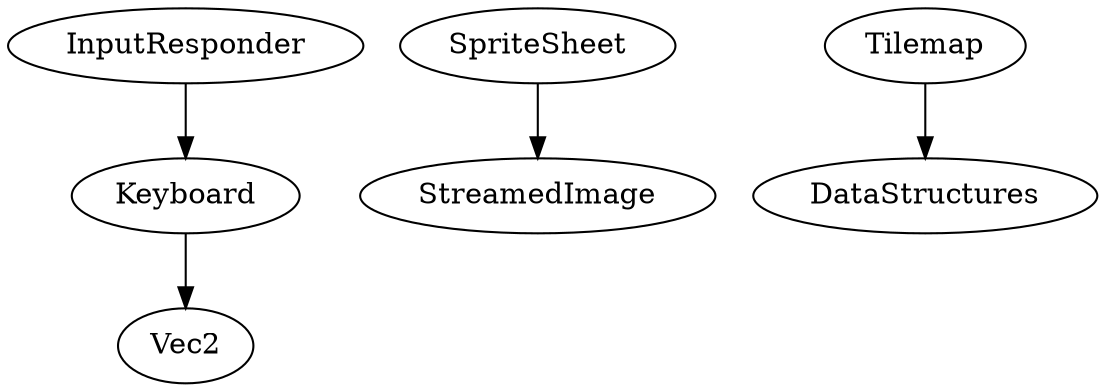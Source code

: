 digraph g{
  Keyboard -> Vec2
  SpriteSheet -> StreamedImage
  Tilemap -> DataStructures
  InputResponder -> Keyboard
}
